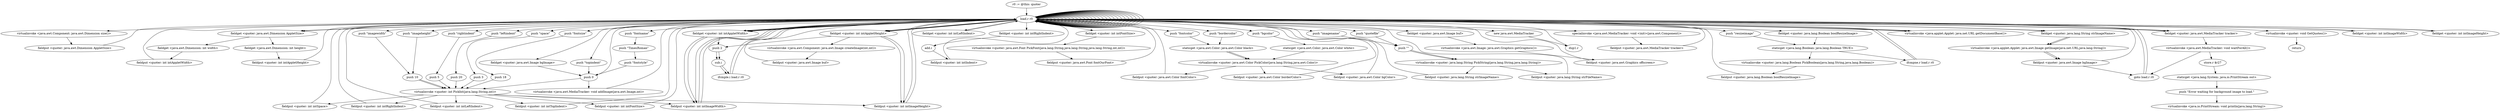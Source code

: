 digraph "" {
    "r0 := @this: quoter"
    "load.r r0"
    "r0 := @this: quoter"->"load.r r0";
    "load.r r0"->"load.r r0";
    "virtualinvoke <java.awt.Component: java.awt.Dimension size()>"
    "load.r r0"->"virtualinvoke <java.awt.Component: java.awt.Dimension size()>";
    "fieldput <quoter: java.awt.Dimension AppletSize>"
    "virtualinvoke <java.awt.Component: java.awt.Dimension size()>"->"fieldput <quoter: java.awt.Dimension AppletSize>";
    "fieldput <quoter: java.awt.Dimension AppletSize>"->"load.r r0";
    "load.r r0"->"load.r r0";
    "fieldget <quoter: java.awt.Dimension AppletSize>"
    "load.r r0"->"fieldget <quoter: java.awt.Dimension AppletSize>";
    "fieldget <java.awt.Dimension: int width>"
    "fieldget <quoter: java.awt.Dimension AppletSize>"->"fieldget <java.awt.Dimension: int width>";
    "fieldput <quoter: int intAppletWidth>"
    "fieldget <java.awt.Dimension: int width>"->"fieldput <quoter: int intAppletWidth>";
    "fieldput <quoter: int intAppletWidth>"->"load.r r0";
    "load.r r0"->"load.r r0";
    "load.r r0"->"fieldget <quoter: java.awt.Dimension AppletSize>";
    "fieldget <java.awt.Dimension: int height>"
    "fieldget <quoter: java.awt.Dimension AppletSize>"->"fieldget <java.awt.Dimension: int height>";
    "fieldput <quoter: int intAppletHeight>"
    "fieldget <java.awt.Dimension: int height>"->"fieldput <quoter: int intAppletHeight>";
    "fieldput <quoter: int intAppletHeight>"->"load.r r0";
    "load.r r0"->"load.r r0";
    "push \"space\""
    "load.r r0"->"push \"space\"";
    "push 3"
    "push \"space\""->"push 3";
    "virtualinvoke <quoter: int PickInt(java.lang.String,int)>"
    "push 3"->"virtualinvoke <quoter: int PickInt(java.lang.String,int)>";
    "fieldput <quoter: int intSpace>"
    "virtualinvoke <quoter: int PickInt(java.lang.String,int)>"->"fieldput <quoter: int intSpace>";
    "fieldput <quoter: int intSpace>"->"load.r r0";
    "load.r r0"->"load.r r0";
    "push \"rightindent\""
    "load.r r0"->"push \"rightindent\"";
    "push 5"
    "push \"rightindent\""->"push 5";
    "push 5"->"virtualinvoke <quoter: int PickInt(java.lang.String,int)>";
    "fieldput <quoter: int intRightIndent>"
    "virtualinvoke <quoter: int PickInt(java.lang.String,int)>"->"fieldput <quoter: int intRightIndent>";
    "fieldput <quoter: int intRightIndent>"->"load.r r0";
    "load.r r0"->"load.r r0";
    "push \"leftindent\""
    "load.r r0"->"push \"leftindent\"";
    "push 20"
    "push \"leftindent\""->"push 20";
    "push 20"->"virtualinvoke <quoter: int PickInt(java.lang.String,int)>";
    "fieldput <quoter: int intLeftIndent>"
    "virtualinvoke <quoter: int PickInt(java.lang.String,int)>"->"fieldput <quoter: int intLeftIndent>";
    "fieldput <quoter: int intLeftIndent>"->"load.r r0";
    "load.r r0"->"load.r r0";
    "push \"topindent\""
    "load.r r0"->"push \"topindent\"";
    "push 0"
    "push \"topindent\""->"push 0";
    "push 0"->"virtualinvoke <quoter: int PickInt(java.lang.String,int)>";
    "fieldput <quoter: int intTopIndent>"
    "virtualinvoke <quoter: int PickInt(java.lang.String,int)>"->"fieldput <quoter: int intTopIndent>";
    "fieldput <quoter: int intTopIndent>"->"load.r r0";
    "load.r r0"->"load.r r0";
    "fieldget <quoter: int intLeftIndent>"
    "load.r r0"->"fieldget <quoter: int intLeftIndent>";
    "fieldget <quoter: int intLeftIndent>"->"load.r r0";
    "fieldget <quoter: int intRightIndent>"
    "load.r r0"->"fieldget <quoter: int intRightIndent>";
    "add.i"
    "fieldget <quoter: int intRightIndent>"->"add.i";
    "fieldput <quoter: int intIndent>"
    "add.i"->"fieldput <quoter: int intIndent>";
    "fieldput <quoter: int intIndent>"->"load.r r0";
    "load.r r0"->"load.r r0";
    "push \"fontsize\""
    "load.r r0"->"push \"fontsize\"";
    "push 18"
    "push \"fontsize\""->"push 18";
    "push 18"->"virtualinvoke <quoter: int PickInt(java.lang.String,int)>";
    "fieldput <quoter: int intFontSize>"
    "virtualinvoke <quoter: int PickInt(java.lang.String,int)>"->"fieldput <quoter: int intFontSize>";
    "fieldput <quoter: int intFontSize>"->"load.r r0";
    "load.r r0"->"load.r r0";
    "push \"fontname\""
    "load.r r0"->"push \"fontname\"";
    "push \"TimesRoman\""
    "push \"fontname\""->"push \"TimesRoman\"";
    "push \"fontstyle\""
    "push \"TimesRoman\""->"push \"fontstyle\"";
    "push \"fontstyle\""->"push 0";
    "push 0"->"load.r r0";
    "fieldget <quoter: int intFontSize>"
    "load.r r0"->"fieldget <quoter: int intFontSize>";
    "virtualinvoke <quoter: java.awt.Font PickFont(java.lang.String,java.lang.String,java.lang.String,int,int)>"
    "fieldget <quoter: int intFontSize>"->"virtualinvoke <quoter: java.awt.Font PickFont(java.lang.String,java.lang.String,java.lang.String,int,int)>";
    "fieldput <quoter: java.awt.Font fontOurFont>"
    "virtualinvoke <quoter: java.awt.Font PickFont(java.lang.String,java.lang.String,java.lang.String,int,int)>"->"fieldput <quoter: java.awt.Font fontOurFont>";
    "fieldput <quoter: java.awt.Font fontOurFont>"->"load.r r0";
    "load.r r0"->"load.r r0";
    "push \"fontcolor\""
    "load.r r0"->"push \"fontcolor\"";
    "staticget <java.awt.Color: java.awt.Color black>"
    "push \"fontcolor\""->"staticget <java.awt.Color: java.awt.Color black>";
    "virtualinvoke <quoter: java.awt.Color PickColor(java.lang.String,java.awt.Color)>"
    "staticget <java.awt.Color: java.awt.Color black>"->"virtualinvoke <quoter: java.awt.Color PickColor(java.lang.String,java.awt.Color)>";
    "fieldput <quoter: java.awt.Color fontColor>"
    "virtualinvoke <quoter: java.awt.Color PickColor(java.lang.String,java.awt.Color)>"->"fieldput <quoter: java.awt.Color fontColor>";
    "fieldput <quoter: java.awt.Color fontColor>"->"load.r r0";
    "load.r r0"->"load.r r0";
    "push \"bordercolor\""
    "load.r r0"->"push \"bordercolor\"";
    "push \"bordercolor\""->"staticget <java.awt.Color: java.awt.Color black>";
    "staticget <java.awt.Color: java.awt.Color black>"->"virtualinvoke <quoter: java.awt.Color PickColor(java.lang.String,java.awt.Color)>";
    "fieldput <quoter: java.awt.Color borderColor>"
    "virtualinvoke <quoter: java.awt.Color PickColor(java.lang.String,java.awt.Color)>"->"fieldput <quoter: java.awt.Color borderColor>";
    "fieldput <quoter: java.awt.Color borderColor>"->"load.r r0";
    "load.r r0"->"load.r r0";
    "push \"bgcolor\""
    "load.r r0"->"push \"bgcolor\"";
    "staticget <java.awt.Color: java.awt.Color white>"
    "push \"bgcolor\""->"staticget <java.awt.Color: java.awt.Color white>";
    "staticget <java.awt.Color: java.awt.Color white>"->"virtualinvoke <quoter: java.awt.Color PickColor(java.lang.String,java.awt.Color)>";
    "fieldput <quoter: java.awt.Color bgColor>"
    "virtualinvoke <quoter: java.awt.Color PickColor(java.lang.String,java.awt.Color)>"->"fieldput <quoter: java.awt.Color bgColor>";
    "fieldput <quoter: java.awt.Color bgColor>"->"load.r r0";
    "load.r r0"->"load.r r0";
    "push \"imagename\""
    "load.r r0"->"push \"imagename\"";
    "push \"\""
    "push \"imagename\""->"push \"\"";
    "virtualinvoke <quoter: java.lang.String PickString(java.lang.String,java.lang.String)>"
    "push \"\""->"virtualinvoke <quoter: java.lang.String PickString(java.lang.String,java.lang.String)>";
    "fieldput <quoter: java.lang.String strImageName>"
    "virtualinvoke <quoter: java.lang.String PickString(java.lang.String,java.lang.String)>"->"fieldput <quoter: java.lang.String strImageName>";
    "fieldput <quoter: java.lang.String strImageName>"->"load.r r0";
    "load.r r0"->"load.r r0";
    "load.r r0"->"load.r r0";
    "fieldget <quoter: int intAppletWidth>"
    "load.r r0"->"fieldget <quoter: int intAppletWidth>";
    "fieldget <quoter: int intAppletWidth>"->"load.r r0";
    "fieldget <quoter: int intAppletHeight>"
    "load.r r0"->"fieldget <quoter: int intAppletHeight>";
    "virtualinvoke <java.awt.Component: java.awt.Image createImage(int,int)>"
    "fieldget <quoter: int intAppletHeight>"->"virtualinvoke <java.awt.Component: java.awt.Image createImage(int,int)>";
    "fieldput <quoter: java.awt.Image buf>"
    "virtualinvoke <java.awt.Component: java.awt.Image createImage(int,int)>"->"fieldput <quoter: java.awt.Image buf>";
    "fieldput <quoter: java.awt.Image buf>"->"load.r r0";
    "load.r r0"->"load.r r0";
    "fieldget <quoter: java.awt.Image buf>"
    "load.r r0"->"fieldget <quoter: java.awt.Image buf>";
    "virtualinvoke <java.awt.Image: java.awt.Graphics getGraphics()>"
    "fieldget <quoter: java.awt.Image buf>"->"virtualinvoke <java.awt.Image: java.awt.Graphics getGraphics()>";
    "fieldput <quoter: java.awt.Graphics offscreen>"
    "virtualinvoke <java.awt.Image: java.awt.Graphics getGraphics()>"->"fieldput <quoter: java.awt.Graphics offscreen>";
    "fieldput <quoter: java.awt.Graphics offscreen>"->"load.r r0";
    "new java.awt.MediaTracker"
    "load.r r0"->"new java.awt.MediaTracker";
    "dup1.r"
    "new java.awt.MediaTracker"->"dup1.r";
    "dup1.r"->"load.r r0";
    "specialinvoke <java.awt.MediaTracker: void <init>(java.awt.Component)>"
    "load.r r0"->"specialinvoke <java.awt.MediaTracker: void <init>(java.awt.Component)>";
    "fieldput <quoter: java.awt.MediaTracker tracker>"
    "specialinvoke <java.awt.MediaTracker: void <init>(java.awt.Component)>"->"fieldput <quoter: java.awt.MediaTracker tracker>";
    "fieldput <quoter: java.awt.MediaTracker tracker>"->"load.r r0";
    "load.r r0"->"load.r r0";
    "push \"resizeimage\""
    "load.r r0"->"push \"resizeimage\"";
    "staticget <java.lang.Boolean: java.lang.Boolean TRUE>"
    "push \"resizeimage\""->"staticget <java.lang.Boolean: java.lang.Boolean TRUE>";
    "virtualinvoke <quoter: java.lang.Boolean PickBoolean(java.lang.String,java.lang.Boolean)>"
    "staticget <java.lang.Boolean: java.lang.Boolean TRUE>"->"virtualinvoke <quoter: java.lang.Boolean PickBoolean(java.lang.String,java.lang.Boolean)>";
    "fieldput <quoter: java.lang.Boolean boolResizeImage>"
    "virtualinvoke <quoter: java.lang.Boolean PickBoolean(java.lang.String,java.lang.Boolean)>"->"fieldput <quoter: java.lang.Boolean boolResizeImage>";
    "fieldput <quoter: java.lang.Boolean boolResizeImage>"->"load.r r0";
    "fieldget <quoter: java.lang.Boolean boolResizeImage>"
    "load.r r0"->"fieldget <quoter: java.lang.Boolean boolResizeImage>";
    "fieldget <quoter: java.lang.Boolean boolResizeImage>"->"staticget <java.lang.Boolean: java.lang.Boolean TRUE>";
    "ifcmpne.r load.r r0"
    "staticget <java.lang.Boolean: java.lang.Boolean TRUE>"->"ifcmpne.r load.r r0";
    "ifcmpne.r load.r r0"->"load.r r0";
    "load.r r0"->"load.r r0";
    "load.r r0"->"fieldget <quoter: int intAppletWidth>";
    "fieldput <quoter: int intImageWidth>"
    "fieldget <quoter: int intAppletWidth>"->"fieldput <quoter: int intImageWidth>";
    "fieldput <quoter: int intImageWidth>"->"load.r r0";
    "load.r r0"->"load.r r0";
    "load.r r0"->"fieldget <quoter: int intAppletHeight>";
    "fieldput <quoter: int intImageHeight>"
    "fieldget <quoter: int intAppletHeight>"->"fieldput <quoter: int intImageHeight>";
    "fieldput <quoter: int intImageHeight>"->"load.r r0";
    "load.r r0"->"load.r r0";
    "load.r r0"->"load.r r0";
    "virtualinvoke <java.applet.Applet: java.net.URL getDocumentBase()>"
    "load.r r0"->"virtualinvoke <java.applet.Applet: java.net.URL getDocumentBase()>";
    "virtualinvoke <java.applet.Applet: java.net.URL getDocumentBase()>"->"load.r r0";
    "fieldget <quoter: java.lang.String strImageName>"
    "load.r r0"->"fieldget <quoter: java.lang.String strImageName>";
    "virtualinvoke <java.applet.Applet: java.awt.Image getImage(java.net.URL,java.lang.String)>"
    "fieldget <quoter: java.lang.String strImageName>"->"virtualinvoke <java.applet.Applet: java.awt.Image getImage(java.net.URL,java.lang.String)>";
    "fieldput <quoter: java.awt.Image bgImage>"
    "virtualinvoke <java.applet.Applet: java.awt.Image getImage(java.net.URL,java.lang.String)>"->"fieldput <quoter: java.awt.Image bgImage>";
    "goto load.r r0"
    "fieldput <quoter: java.awt.Image bgImage>"->"goto load.r r0";
    "goto load.r r0"->"load.r r0";
    "fieldget <quoter: java.awt.MediaTracker tracker>"
    "load.r r0"->"fieldget <quoter: java.awt.MediaTracker tracker>";
    "fieldget <quoter: java.awt.MediaTracker tracker>"->"load.r r0";
    "fieldget <quoter: java.awt.Image bgImage>"
    "load.r r0"->"fieldget <quoter: java.awt.Image bgImage>";
    "fieldget <quoter: java.awt.Image bgImage>"->"push 0";
    "virtualinvoke <java.awt.MediaTracker: void addImage(java.awt.Image,int)>"
    "push 0"->"virtualinvoke <java.awt.MediaTracker: void addImage(java.awt.Image,int)>";
    "virtualinvoke <java.awt.MediaTracker: void addImage(java.awt.Image,int)>"->"load.r r0";
    "load.r r0"->"fieldget <quoter: java.awt.MediaTracker tracker>";
    "virtualinvoke <java.awt.MediaTracker: void waitForAll()>"
    "fieldget <quoter: java.awt.MediaTracker tracker>"->"virtualinvoke <java.awt.MediaTracker: void waitForAll()>";
    "virtualinvoke <java.awt.MediaTracker: void waitForAll()>"->"goto load.r r0";
    "goto load.r r0"->"load.r r0";
    "load.r r0"->"load.r r0";
    "push \"quotefile\""
    "load.r r0"->"push \"quotefile\"";
    "push \"quotefile\""->"push \"\"";
    "push \"\""->"virtualinvoke <quoter: java.lang.String PickString(java.lang.String,java.lang.String)>";
    "fieldput <quoter: java.lang.String strFileName>"
    "virtualinvoke <quoter: java.lang.String PickString(java.lang.String,java.lang.String)>"->"fieldput <quoter: java.lang.String strFileName>";
    "fieldput <quoter: java.lang.String strFileName>"->"load.r r0";
    "virtualinvoke <quoter: void GetQuotes()>"
    "load.r r0"->"virtualinvoke <quoter: void GetQuotes()>";
    "return"
    "virtualinvoke <quoter: void GetQuotes()>"->"return";
    "store.r $r27"
    "virtualinvoke <java.awt.MediaTracker: void waitForAll()>"->"store.r $r27";
    "staticget <java.lang.System: java.io.PrintStream out>"
    "store.r $r27"->"staticget <java.lang.System: java.io.PrintStream out>";
    "push \"Error waiting for background image to load.\""
    "staticget <java.lang.System: java.io.PrintStream out>"->"push \"Error waiting for background image to load.\"";
    "virtualinvoke <java.io.PrintStream: void println(java.lang.String)>"
    "push \"Error waiting for background image to load.\""->"virtualinvoke <java.io.PrintStream: void println(java.lang.String)>";
    "ifcmpne.r load.r r0"->"load.r r0";
    "load.r r0"->"load.r r0";
    "push \"imagewidth\""
    "load.r r0"->"push \"imagewidth\"";
    "push 10"
    "push \"imagewidth\""->"push 10";
    "push 10"->"virtualinvoke <quoter: int PickInt(java.lang.String,int)>";
    "virtualinvoke <quoter: int PickInt(java.lang.String,int)>"->"fieldput <quoter: int intImageWidth>";
    "fieldput <quoter: int intImageWidth>"->"load.r r0";
    "load.r r0"->"load.r r0";
    "push \"imageheight\""
    "load.r r0"->"push \"imageheight\"";
    "push \"imageheight\""->"push 10";
    "push 10"->"virtualinvoke <quoter: int PickInt(java.lang.String,int)>";
    "virtualinvoke <quoter: int PickInt(java.lang.String,int)>"->"fieldput <quoter: int intImageHeight>";
    "fieldput <quoter: int intImageHeight>"->"load.r r0";
    "load.r r0"->"load.r r0";
    "load.r r0"->"load.r r0";
    "load.r r0"->"virtualinvoke <java.applet.Applet: java.net.URL getDocumentBase()>";
    "virtualinvoke <java.applet.Applet: java.net.URL getDocumentBase()>"->"load.r r0";
    "load.r r0"->"fieldget <quoter: java.lang.String strImageName>";
    "fieldget <quoter: java.lang.String strImageName>"->"virtualinvoke <java.applet.Applet: java.awt.Image getImage(java.net.URL,java.lang.String)>";
    "virtualinvoke <java.applet.Applet: java.awt.Image getImage(java.net.URL,java.lang.String)>"->"fieldput <quoter: java.awt.Image bgImage>";
    "fieldput <quoter: java.awt.Image bgImage>"->"load.r r0";
    "fieldget <quoter: int intImageWidth>"
    "load.r r0"->"fieldget <quoter: int intImageWidth>";
    "fieldget <quoter: int intImageWidth>"->"load.r r0";
    "load.r r0"->"fieldget <quoter: int intAppletWidth>";
    "push 2"
    "fieldget <quoter: int intAppletWidth>"->"push 2";
    "sub.i"
    "push 2"->"sub.i";
    "ifcmple.i load.r r0"
    "sub.i"->"ifcmple.i load.r r0";
    "ifcmple.i load.r r0"->"load.r r0";
    "load.r r0"->"load.r r0";
    "load.r r0"->"fieldget <quoter: int intAppletWidth>";
    "fieldget <quoter: int intAppletWidth>"->"fieldput <quoter: int intImageWidth>";
    "fieldput <quoter: int intImageWidth>"->"load.r r0";
    "fieldget <quoter: int intImageHeight>"
    "load.r r0"->"fieldget <quoter: int intImageHeight>";
    "fieldget <quoter: int intImageHeight>"->"load.r r0";
    "load.r r0"->"fieldget <quoter: int intAppletHeight>";
    "fieldget <quoter: int intAppletHeight>"->"push 2";
    "push 2"->"sub.i";
    "sub.i"->"ifcmple.i load.r r0";
    "ifcmple.i load.r r0"->"load.r r0";
    "load.r r0"->"load.r r0";
    "load.r r0"->"fieldget <quoter: int intAppletHeight>";
    "fieldget <quoter: int intAppletHeight>"->"fieldput <quoter: int intImageHeight>";
}
